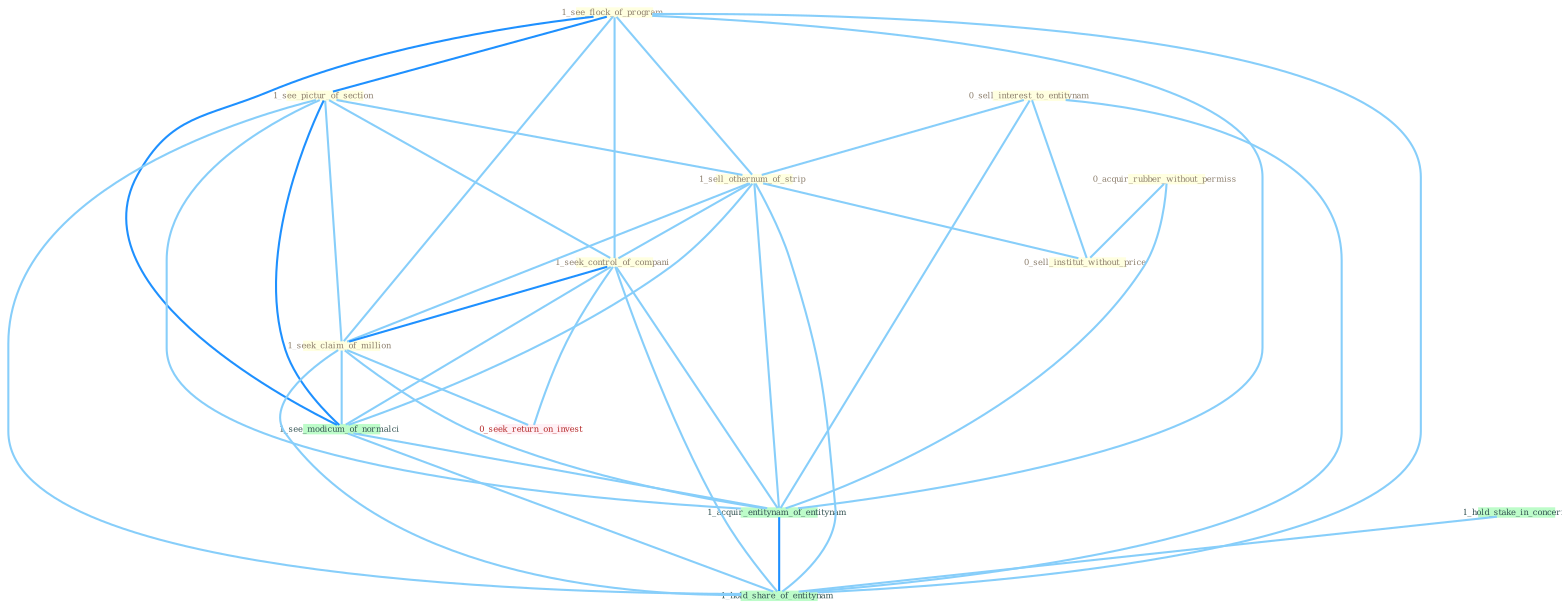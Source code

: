 Graph G{ 
    node
    [shape=polygon,style=filled,width=.5,height=.06,color="#BDFCC9",fixedsize=true,fontsize=4,
    fontcolor="#2f4f4f"];
    {node
    [color="#ffffe0", fontcolor="#8b7d6b"] "0_sell_interest_to_entitynam " "1_see_flock_of_program " "1_see_pictur_of_section " "0_acquir_rubber_without_permiss " "1_sell_othernum_of_strip " "1_seek_control_of_compani " "0_sell_institut_without_price " "1_seek_claim_of_million "}
{node [color="#fff0f5", fontcolor="#b22222"] "0_seek_return_on_invest "}
edge [color="#B0E2FF"];

	"0_sell_interest_to_entitynam " -- "1_sell_othernum_of_strip " [w="1", color="#87cefa" ];
	"0_sell_interest_to_entitynam " -- "0_sell_institut_without_price " [w="1", color="#87cefa" ];
	"0_sell_interest_to_entitynam " -- "1_acquir_entitynam_of_entitynam " [w="1", color="#87cefa" ];
	"0_sell_interest_to_entitynam " -- "1_hold_share_of_entitynam " [w="1", color="#87cefa" ];
	"1_see_flock_of_program " -- "1_see_pictur_of_section " [w="2", color="#1e90ff" , len=0.8];
	"1_see_flock_of_program " -- "1_sell_othernum_of_strip " [w="1", color="#87cefa" ];
	"1_see_flock_of_program " -- "1_seek_control_of_compani " [w="1", color="#87cefa" ];
	"1_see_flock_of_program " -- "1_seek_claim_of_million " [w="1", color="#87cefa" ];
	"1_see_flock_of_program " -- "1_see_modicum_of_normalci " [w="2", color="#1e90ff" , len=0.8];
	"1_see_flock_of_program " -- "1_acquir_entitynam_of_entitynam " [w="1", color="#87cefa" ];
	"1_see_flock_of_program " -- "1_hold_share_of_entitynam " [w="1", color="#87cefa" ];
	"1_see_pictur_of_section " -- "1_sell_othernum_of_strip " [w="1", color="#87cefa" ];
	"1_see_pictur_of_section " -- "1_seek_control_of_compani " [w="1", color="#87cefa" ];
	"1_see_pictur_of_section " -- "1_seek_claim_of_million " [w="1", color="#87cefa" ];
	"1_see_pictur_of_section " -- "1_see_modicum_of_normalci " [w="2", color="#1e90ff" , len=0.8];
	"1_see_pictur_of_section " -- "1_acquir_entitynam_of_entitynam " [w="1", color="#87cefa" ];
	"1_see_pictur_of_section " -- "1_hold_share_of_entitynam " [w="1", color="#87cefa" ];
	"0_acquir_rubber_without_permiss " -- "0_sell_institut_without_price " [w="1", color="#87cefa" ];
	"0_acquir_rubber_without_permiss " -- "1_acquir_entitynam_of_entitynam " [w="1", color="#87cefa" ];
	"1_sell_othernum_of_strip " -- "1_seek_control_of_compani " [w="1", color="#87cefa" ];
	"1_sell_othernum_of_strip " -- "0_sell_institut_without_price " [w="1", color="#87cefa" ];
	"1_sell_othernum_of_strip " -- "1_seek_claim_of_million " [w="1", color="#87cefa" ];
	"1_sell_othernum_of_strip " -- "1_see_modicum_of_normalci " [w="1", color="#87cefa" ];
	"1_sell_othernum_of_strip " -- "1_acquir_entitynam_of_entitynam " [w="1", color="#87cefa" ];
	"1_sell_othernum_of_strip " -- "1_hold_share_of_entitynam " [w="1", color="#87cefa" ];
	"1_seek_control_of_compani " -- "1_seek_claim_of_million " [w="2", color="#1e90ff" , len=0.8];
	"1_seek_control_of_compani " -- "0_seek_return_on_invest " [w="1", color="#87cefa" ];
	"1_seek_control_of_compani " -- "1_see_modicum_of_normalci " [w="1", color="#87cefa" ];
	"1_seek_control_of_compani " -- "1_acquir_entitynam_of_entitynam " [w="1", color="#87cefa" ];
	"1_seek_control_of_compani " -- "1_hold_share_of_entitynam " [w="1", color="#87cefa" ];
	"1_seek_claim_of_million " -- "0_seek_return_on_invest " [w="1", color="#87cefa" ];
	"1_seek_claim_of_million " -- "1_see_modicum_of_normalci " [w="1", color="#87cefa" ];
	"1_seek_claim_of_million " -- "1_acquir_entitynam_of_entitynam " [w="1", color="#87cefa" ];
	"1_seek_claim_of_million " -- "1_hold_share_of_entitynam " [w="1", color="#87cefa" ];
	"1_hold_stake_in_concern " -- "1_hold_share_of_entitynam " [w="1", color="#87cefa" ];
	"1_see_modicum_of_normalci " -- "1_acquir_entitynam_of_entitynam " [w="1", color="#87cefa" ];
	"1_see_modicum_of_normalci " -- "1_hold_share_of_entitynam " [w="1", color="#87cefa" ];
	"1_acquir_entitynam_of_entitynam " -- "1_hold_share_of_entitynam " [w="2", color="#1e90ff" , len=0.8];
}